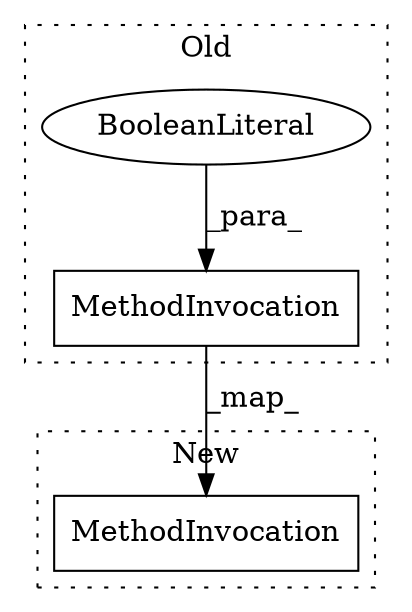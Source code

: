 digraph G {
subgraph cluster0 {
1 [label="BooleanLiteral" a="9" s="6525" l="4" shape="ellipse"];
2 [label="MethodInvocation" a="32" s="6503,6529" l="14,1" shape="box"];
label = "Old";
style="dotted";
}
subgraph cluster1 {
3 [label="MethodInvocation" a="32" s="6575,6596" l="14,1" shape="box"];
label = "New";
style="dotted";
}
1 -> 2 [label="_para_"];
2 -> 3 [label="_map_"];
}
